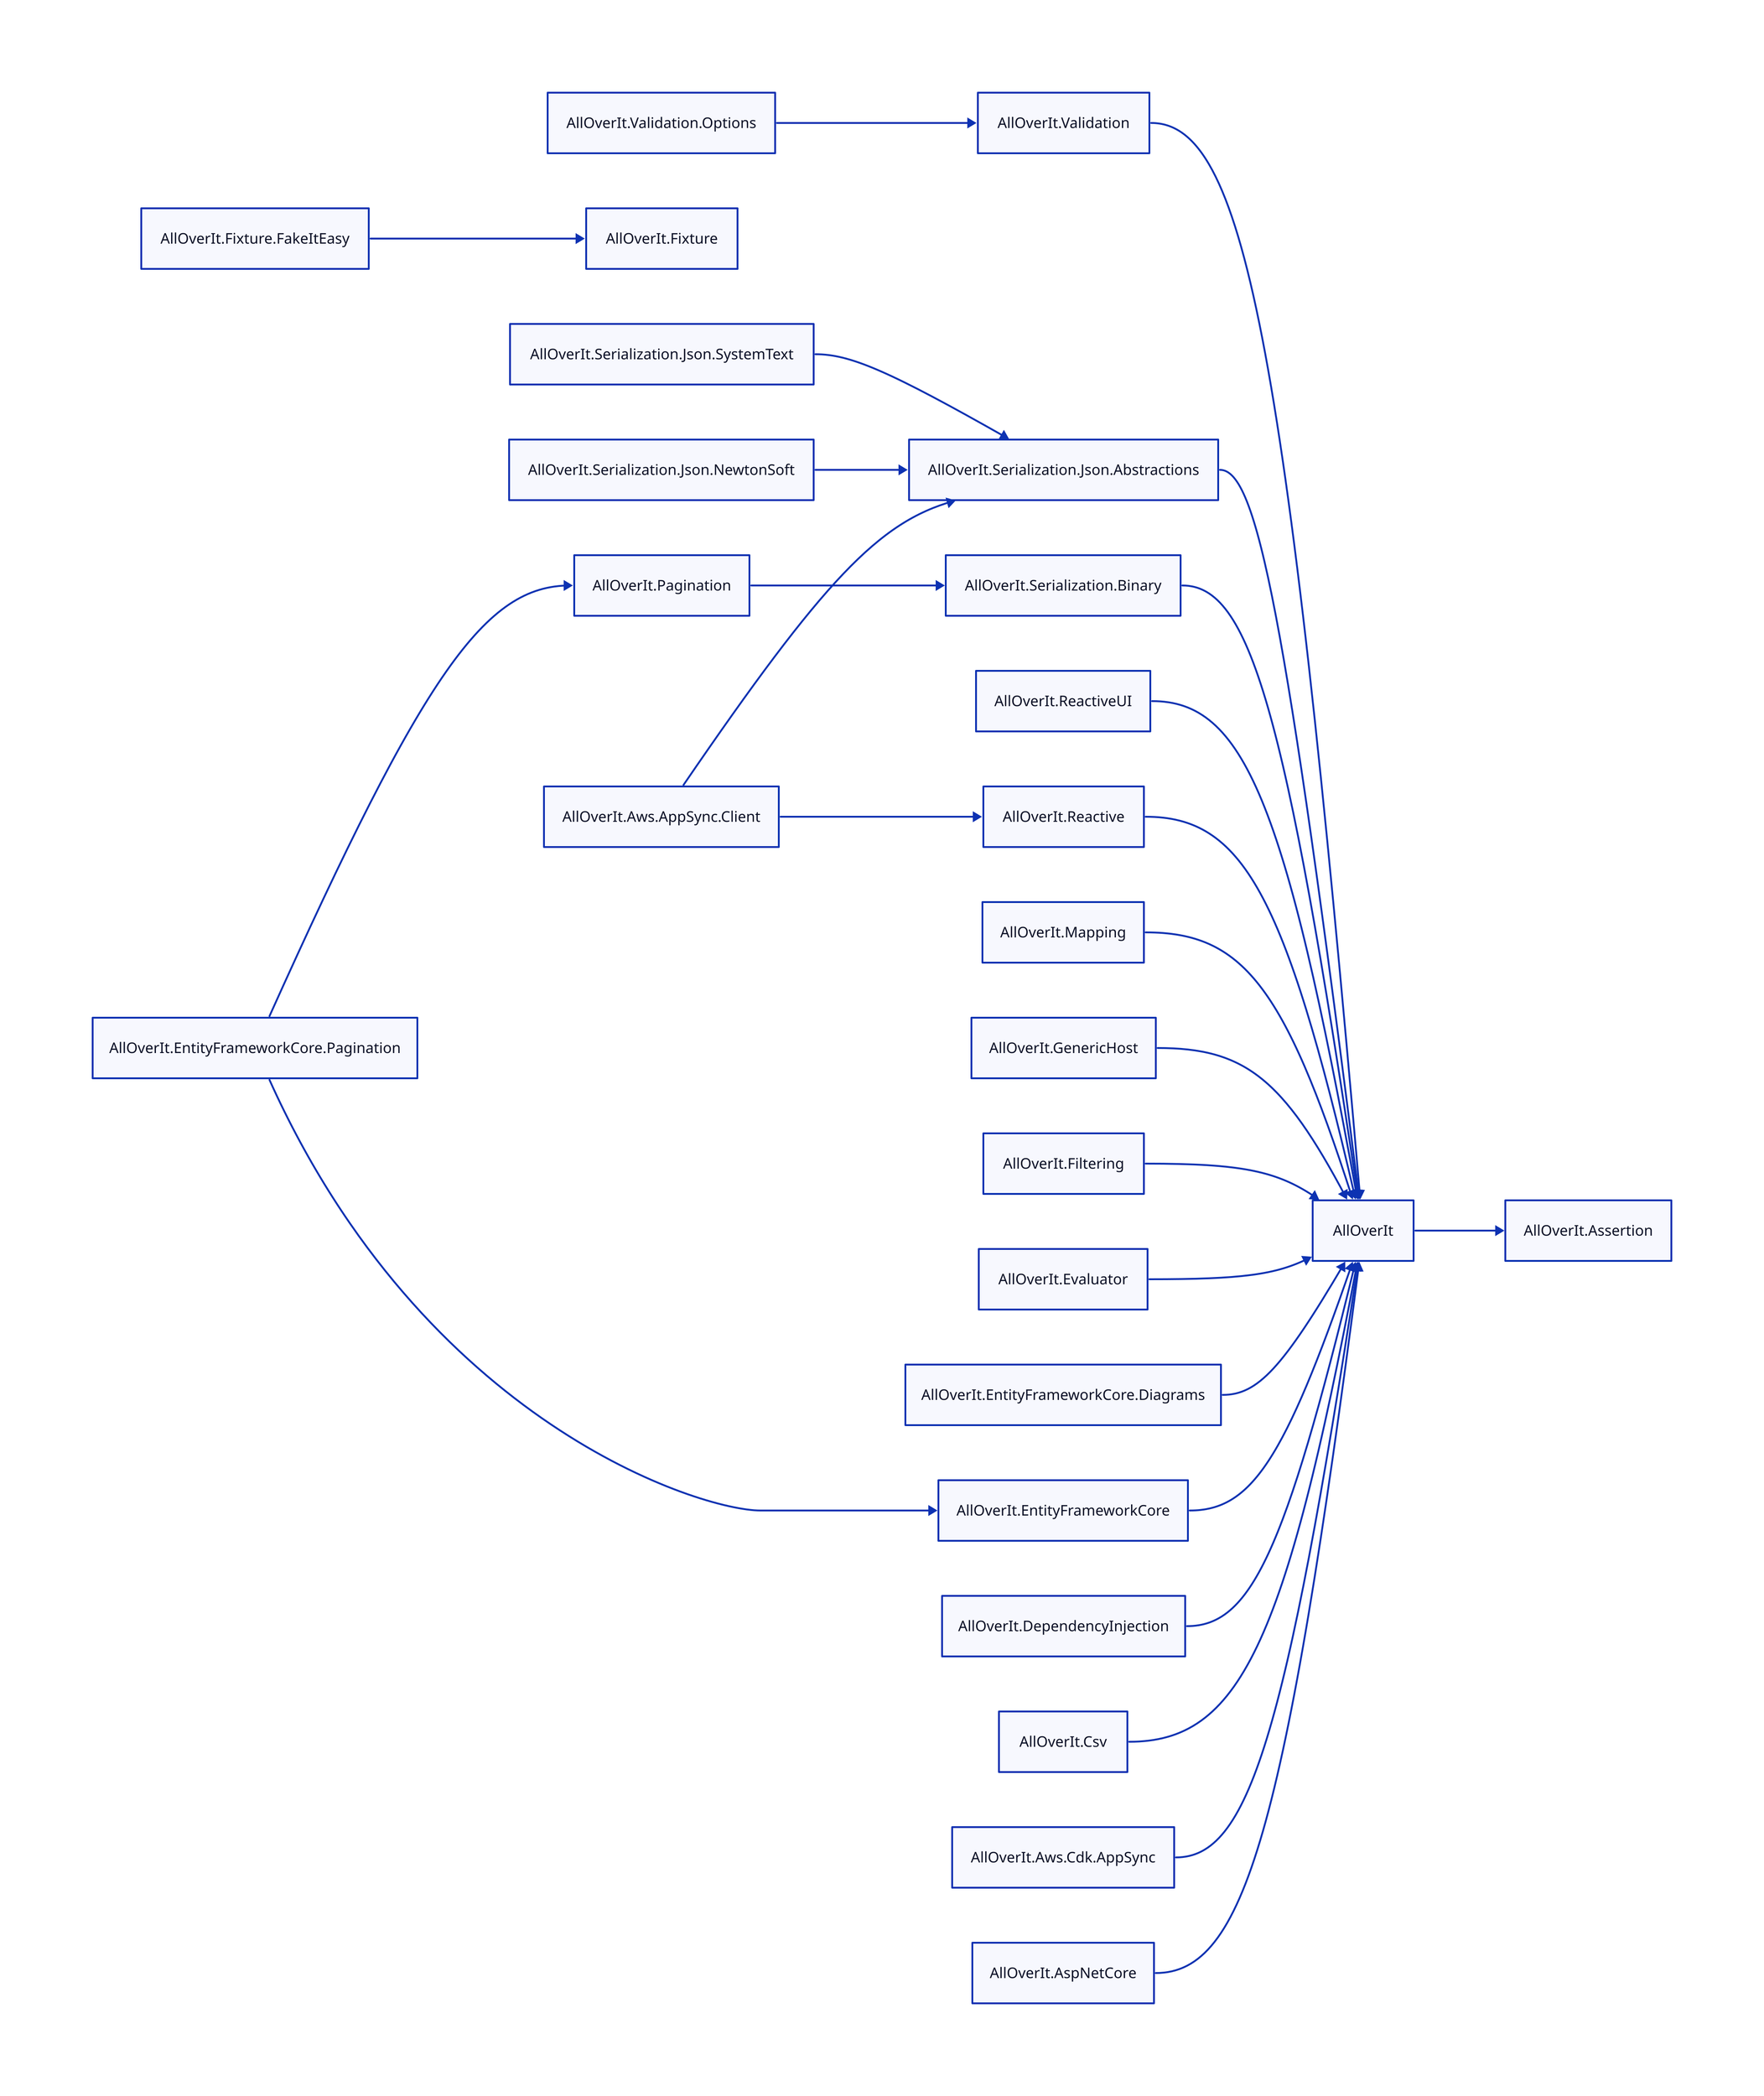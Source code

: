 direction: right

aoi: AllOverIt
aoi-aspnetcore: AllOverIt.AspNetCore
aoi-assertion: AllOverIt.Assertion
aoi-aws-appsync-client: AllOverIt.Aws.AppSync.Client
aoi-aws-cdk-appsync: AllOverIt.Aws.Cdk.AppSync
aoi-csv: AllOverIt.Csv
aoi-dependencyinjection: AllOverIt.DependencyInjection
aoi-entityframework: AllOverIt.EntityFrameworkCore
aoi-entityframework-diagrams: AllOverIt.EntityFrameworkCore.Diagrams
aoi-entityframework-pagination: AllOverIt.EntityFrameworkCore.Pagination
aoi-evaluator: AllOverIt.Evaluator
aoi-filtering: AllOverIt.Filtering
aoi-fixture: AllOverIt.Fixture
aoi-fixture-fakeiteasy: AllOverIt.Fixture.FakeItEasy
aoi-generichost: AllOverIt.GenericHost
aoi-mapping: AllOverIt.Mapping
aoi-pagination: AllOverIt.Pagination
aoi-reactive: AllOverIt.Reactive
aoi-reactiveui: AllOverIt.ReactiveUI
aoi-serialization-binary: AllOverIt.Serialization.Binary
aoi-serialization-json-abstractions: AllOverIt.Serialization.Json.Abstractions
aoi-serialization-json-newtonsoft: AllOverIt.Serialization.Json.NewtonSoft
aoi-serialization-json-systemtext: AllOverIt.Serialization.Json.SystemText
aoi-validation: AllOverIt.Validation
aoi-validation-options: AllOverIt.Validation.Options

# AllOverIt
aoi-assertion <- aoi

# AllOverIt.AspNetCore
aoi <- aoi-aspnetcore

# AllOverIt.Assertion

# AllOverIt.Aws.AppSync.Client
aoi-reactive <- aoi-aws-appsync-client
aoi-serialization-json-abstractions <- aoi-aws-appsync-client

# AllOverIt.Aws.Cdk.AppSync
aoi <- aoi-aws-cdk-appsync

# AllOverIt.Csv
aoi <- aoi-csv

# AllOverIt.DependencyInjection
aoi <- aoi-dependencyinjection

# AllOverIt.EntityFrameworkCore
aoi <- aoi-entityframework

# AllOverIt.EntityFrameworkCore.Diagrams
aoi <- aoi-entityframework-diagrams

# AllOverIt.EntityFrameworkCore.Pagination
aoi-entityframework <- aoi-entityframework-pagination
aoi-pagination <- aoi-entityframework-pagination

# AllOverIt.Evaluator
aoi <- aoi-evaluator

# AllOverIt.Filtering
aoi <- aoi-filtering

# AllOverIt.Fixture

# AllOverIt.Fixture.FakeItEasy
aoi-fixture <- aoi-fixture-fakeiteasy

# AllOverIt.GenericHost
aoi <- aoi-generichost

# AllOverIt.Mapping
aoi <- aoi-mapping

# AllOverIt.Pagination
aoi-serialization-binary <- aoi-pagination

# AllOverIt.Reactive
aoi <- aoi-reactive

# AllOverIt.ReactiveUI
aoi <- aoi-reactiveui

# AllOverIt.Serialization.Binary
aoi <- aoi-serialization-binary

# AllOverIt.Serialization.Json.Abstractions
aoi <- aoi-serialization-json-abstractions

# AllOverIt.Serialization.Json.NewtonSoft
aoi-serialization-json-abstractions <- aoi-serialization-json-newtonsoft

# AllOverIt.Serialization.Json.SystemText
aoi-serialization-json-abstractions <- aoi-serialization-json-systemtext

# AllOverIt.Validation
aoi <- aoi-validation

# AllOverIt.Validation.Options
aoi-validation <- aoi-validation-options
